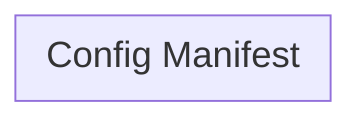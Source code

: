 %%{init:{
  "securityLevel":"loose",
  "flowchart":{"htmlLabels":true,"nodeSpacing":36,"rankSpacing":72,"useMaxWidth":true},
  "themeVariables":{"fontSize":"19px"}
}}%%
flowchart TB
subgraph Config_Manifest [Config Manifest]
  direction TB
end